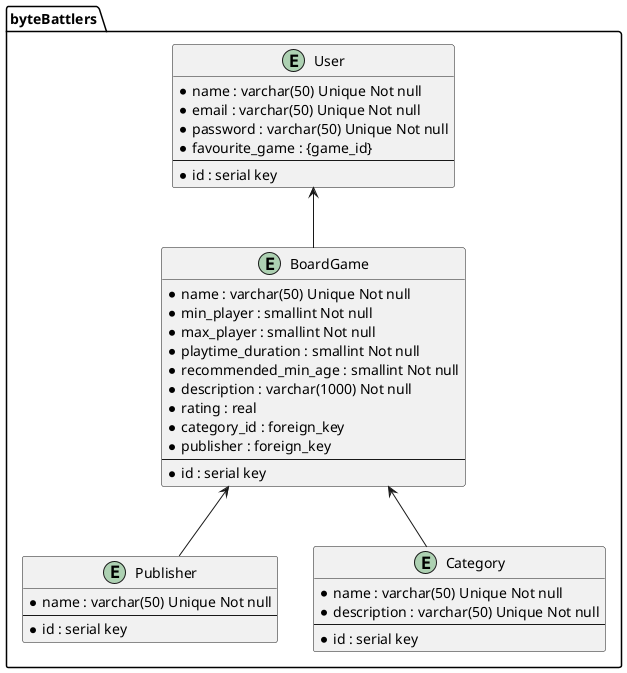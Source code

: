 @startuml

package byteBattlers <<Folder>> {

entity User {
* name : varchar(50) Unique Not null
* email : varchar(50) Unique Not null
* password : varchar(50) Unique Not null
* favourite_game : {game_id}
--
* id : serial key
}

entity BoardGame {
* name : varchar(50) Unique Not null
* min_player : smallint Not null
* max_player : smallint Not null
* playtime_duration : smallint Not null
* recommended_min_age : smallint Not null
* description : varchar(1000) Not null
* rating : real
* category_id : foreign_key
* publisher : foreign_key
--
* id : serial key
}

entity Publisher {
* name : varchar(50) Unique Not null
--
* id : serial key
}

entity Category {
* name : varchar(50) Unique Not null
* description : varchar(50) Unique Not null
--
* id : serial key
}

BoardGame <-- Category
BoardGame <-- Publisher
User <-- BoardGame

}


@enduml